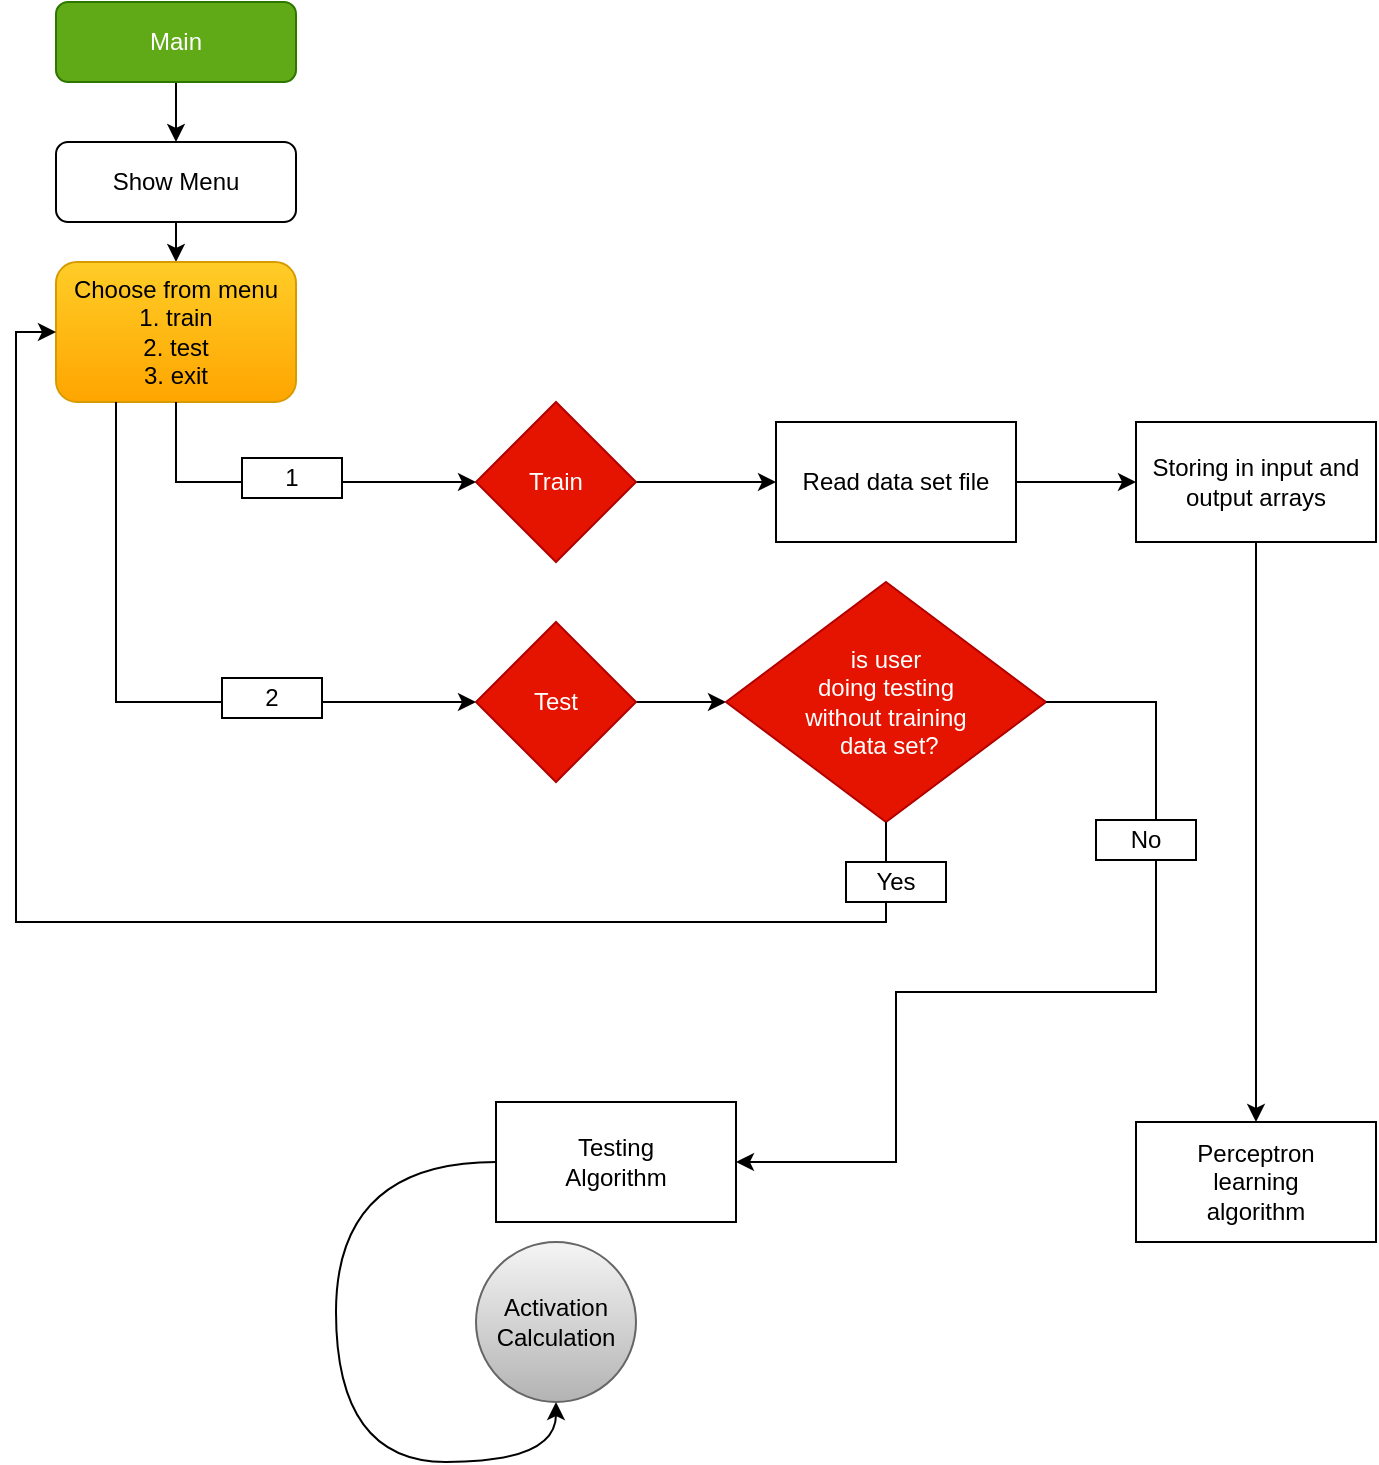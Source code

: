 <mxfile version="20.8.16" type="device"><diagram id="C5RBs43oDa-KdzZeNtuy" name="Page-1"><mxGraphModel dx="1035" dy="638" grid="1" gridSize="10" guides="1" tooltips="1" connect="1" arrows="1" fold="1" page="1" pageScale="1" pageWidth="827" pageHeight="1169" math="0" shadow="0"><root><mxCell id="WIyWlLk6GJQsqaUBKTNV-0"/><mxCell id="WIyWlLk6GJQsqaUBKTNV-1" parent="WIyWlLk6GJQsqaUBKTNV-0"/><mxCell id="dSkHBLvVYXUST-lLc4Vb-4" style="edgeStyle=orthogonalEdgeStyle;rounded=0;orthogonalLoop=1;jettySize=auto;html=1;exitX=0.5;exitY=1;exitDx=0;exitDy=0;entryX=0.5;entryY=0;entryDx=0;entryDy=0;" edge="1" parent="WIyWlLk6GJQsqaUBKTNV-1" source="WIyWlLk6GJQsqaUBKTNV-3" target="dSkHBLvVYXUST-lLc4Vb-0"><mxGeometry relative="1" as="geometry"/></mxCell><mxCell id="WIyWlLk6GJQsqaUBKTNV-3" value="Main" style="rounded=1;whiteSpace=wrap;html=1;fontSize=12;glass=0;strokeWidth=1;shadow=0;fillColor=#60a917;fontColor=#ffffff;strokeColor=#2D7600;" parent="WIyWlLk6GJQsqaUBKTNV-1" vertex="1"><mxGeometry x="160" y="10" width="120" height="40" as="geometry"/></mxCell><mxCell id="dSkHBLvVYXUST-lLc4Vb-5" style="edgeStyle=orthogonalEdgeStyle;rounded=0;orthogonalLoop=1;jettySize=auto;html=1;exitX=0.5;exitY=1;exitDx=0;exitDy=0;entryX=0.5;entryY=0;entryDx=0;entryDy=0;" edge="1" parent="WIyWlLk6GJQsqaUBKTNV-1" source="dSkHBLvVYXUST-lLc4Vb-0" target="dSkHBLvVYXUST-lLc4Vb-2"><mxGeometry relative="1" as="geometry"/></mxCell><mxCell id="dSkHBLvVYXUST-lLc4Vb-0" value="Show Menu" style="rounded=1;whiteSpace=wrap;html=1;fontSize=12;glass=0;strokeWidth=1;shadow=0;" vertex="1" parent="WIyWlLk6GJQsqaUBKTNV-1"><mxGeometry x="160" y="80" width="120" height="40" as="geometry"/></mxCell><mxCell id="dSkHBLvVYXUST-lLc4Vb-2" value="Choose from menu&lt;br&gt;1. train&lt;br&gt;2. test&lt;br&gt;3. exit" style="rounded=1;whiteSpace=wrap;html=1;fontSize=12;glass=0;strokeWidth=1;shadow=0;fillColor=#ffcd28;gradientColor=#ffa500;strokeColor=#d79b00;" vertex="1" parent="WIyWlLk6GJQsqaUBKTNV-1"><mxGeometry x="160" y="140" width="120" height="70" as="geometry"/></mxCell><mxCell id="dSkHBLvVYXUST-lLc4Vb-15" style="edgeStyle=orthogonalEdgeStyle;rounded=0;orthogonalLoop=1;jettySize=auto;html=1;entryX=0;entryY=0.5;entryDx=0;entryDy=0;" edge="1" parent="WIyWlLk6GJQsqaUBKTNV-1" source="dSkHBLvVYXUST-lLc4Vb-6" target="dSkHBLvVYXUST-lLc4Vb-14"><mxGeometry relative="1" as="geometry"/></mxCell><mxCell id="dSkHBLvVYXUST-lLc4Vb-6" value="Train" style="rhombus;whiteSpace=wrap;html=1;fillColor=#e51400;fontColor=#ffffff;strokeColor=#B20000;" vertex="1" parent="WIyWlLk6GJQsqaUBKTNV-1"><mxGeometry x="370" y="210" width="80" height="80" as="geometry"/></mxCell><mxCell id="dSkHBLvVYXUST-lLc4Vb-10" style="edgeStyle=orthogonalEdgeStyle;rounded=0;orthogonalLoop=1;jettySize=auto;html=1;entryX=0;entryY=0.5;entryDx=0;entryDy=0;" edge="1" parent="WIyWlLk6GJQsqaUBKTNV-1" source="dSkHBLvVYXUST-lLc4Vb-8" target="dSkHBLvVYXUST-lLc4Vb-9"><mxGeometry relative="1" as="geometry"/></mxCell><mxCell id="dSkHBLvVYXUST-lLc4Vb-8" value="Test" style="rhombus;whiteSpace=wrap;html=1;fillColor=#e51400;fontColor=#ffffff;strokeColor=#B20000;" vertex="1" parent="WIyWlLk6GJQsqaUBKTNV-1"><mxGeometry x="370" y="320" width="80" height="80" as="geometry"/></mxCell><mxCell id="dSkHBLvVYXUST-lLc4Vb-9" value="is user &lt;br&gt;doing testing &lt;br&gt;without training&lt;br&gt;&amp;nbsp;data set?" style="rhombus;whiteSpace=wrap;html=1;fillColor=#e51400;fontColor=#ffffff;strokeColor=#B20000;" vertex="1" parent="WIyWlLk6GJQsqaUBKTNV-1"><mxGeometry x="495" y="300" width="160" height="120" as="geometry"/></mxCell><mxCell id="dSkHBLvVYXUST-lLc4Vb-17" value="" style="edgeStyle=orthogonalEdgeStyle;rounded=0;orthogonalLoop=1;jettySize=auto;html=1;" edge="1" parent="WIyWlLk6GJQsqaUBKTNV-1" source="dSkHBLvVYXUST-lLc4Vb-14" target="dSkHBLvVYXUST-lLc4Vb-16"><mxGeometry relative="1" as="geometry"/></mxCell><mxCell id="dSkHBLvVYXUST-lLc4Vb-14" value="Read data set file" style="whiteSpace=wrap;html=1;" vertex="1" parent="WIyWlLk6GJQsqaUBKTNV-1"><mxGeometry x="520" y="220" width="120" height="60" as="geometry"/></mxCell><mxCell id="Cjv-8ZyZS1qwoR2aPS6K-2" style="edgeStyle=orthogonalEdgeStyle;rounded=0;orthogonalLoop=1;jettySize=auto;html=1;entryX=0.5;entryY=0;entryDx=0;entryDy=0;" edge="1" parent="WIyWlLk6GJQsqaUBKTNV-1" source="dSkHBLvVYXUST-lLc4Vb-16" target="Cjv-8ZyZS1qwoR2aPS6K-1"><mxGeometry relative="1" as="geometry"/></mxCell><mxCell id="dSkHBLvVYXUST-lLc4Vb-16" value="Storing in input and output arrays" style="whiteSpace=wrap;html=1;" vertex="1" parent="WIyWlLk6GJQsqaUBKTNV-1"><mxGeometry x="700" y="220" width="120" height="60" as="geometry"/></mxCell><mxCell id="Cjv-8ZyZS1qwoR2aPS6K-1" value="Perceptron &lt;br&gt;learning &lt;br&gt;algorithm" style="whiteSpace=wrap;html=1;" vertex="1" parent="WIyWlLk6GJQsqaUBKTNV-1"><mxGeometry x="700" y="570" width="120" height="60" as="geometry"/></mxCell><mxCell id="Cjv-8ZyZS1qwoR2aPS6K-4" value="Testing &lt;br&gt;Algorithm" style="whiteSpace=wrap;html=1;" vertex="1" parent="WIyWlLk6GJQsqaUBKTNV-1"><mxGeometry x="380" y="560" width="120" height="60" as="geometry"/></mxCell><mxCell id="Cjv-8ZyZS1qwoR2aPS6K-10" value="" style="curved=1;endArrow=classic;html=1;rounded=0;edgeStyle=orthogonalEdgeStyle;" edge="1" parent="WIyWlLk6GJQsqaUBKTNV-1"><mxGeometry width="50" height="50" relative="1" as="geometry"><mxPoint x="380" y="590" as="sourcePoint"/><mxPoint x="410" y="710" as="targetPoint"/><Array as="points"><mxPoint x="300" y="590"/><mxPoint x="300" y="740"/><mxPoint x="410" y="740"/></Array></mxGeometry></mxCell><mxCell id="Cjv-8ZyZS1qwoR2aPS6K-11" value="Activation&lt;br&gt;Calculation" style="ellipse;whiteSpace=wrap;html=1;aspect=fixed;fillColor=#f5f5f5;gradientColor=#b3b3b3;strokeColor=#666666;" vertex="1" parent="WIyWlLk6GJQsqaUBKTNV-1"><mxGeometry x="370" y="630" width="80" height="80" as="geometry"/></mxCell><mxCell id="Cjv-8ZyZS1qwoR2aPS6K-18" value="" style="group" vertex="1" connectable="0" parent="WIyWlLk6GJQsqaUBKTNV-1"><mxGeometry x="140" y="175" width="465" height="295" as="geometry"/></mxCell><mxCell id="dSkHBLvVYXUST-lLc4Vb-11" style="edgeStyle=orthogonalEdgeStyle;rounded=0;orthogonalLoop=1;jettySize=auto;html=1;entryX=0;entryY=0.5;entryDx=0;entryDy=0;exitX=0.5;exitY=1;exitDx=0;exitDy=0;" edge="1" parent="Cjv-8ZyZS1qwoR2aPS6K-18" source="dSkHBLvVYXUST-lLc4Vb-9" target="dSkHBLvVYXUST-lLc4Vb-2"><mxGeometry relative="1" as="geometry"><Array as="points"><mxPoint x="435" y="295"/><mxPoint y="295"/><mxPoint/></Array></mxGeometry></mxCell><mxCell id="dSkHBLvVYXUST-lLc4Vb-12" value="Yes" style="rounded=0;whiteSpace=wrap;html=1;" vertex="1" parent="Cjv-8ZyZS1qwoR2aPS6K-18"><mxGeometry x="415" y="265" width="50" height="20" as="geometry"/></mxCell><mxCell id="Cjv-8ZyZS1qwoR2aPS6K-19" value="" style="group" vertex="1" connectable="0" parent="WIyWlLk6GJQsqaUBKTNV-1"><mxGeometry x="580" y="360" width="150" height="230" as="geometry"/></mxCell><mxCell id="Cjv-8ZyZS1qwoR2aPS6K-3" style="edgeStyle=orthogonalEdgeStyle;rounded=0;orthogonalLoop=1;jettySize=auto;html=1;entryX=1;entryY=0.5;entryDx=0;entryDy=0;" edge="1" parent="Cjv-8ZyZS1qwoR2aPS6K-19" source="dSkHBLvVYXUST-lLc4Vb-9" target="Cjv-8ZyZS1qwoR2aPS6K-4"><mxGeometry relative="1" as="geometry"><mxPoint x="-80" y="230" as="targetPoint"/><Array as="points"><mxPoint x="130"/><mxPoint x="130" y="145"/><mxPoint y="145"/><mxPoint y="230"/></Array></mxGeometry></mxCell><mxCell id="Cjv-8ZyZS1qwoR2aPS6K-14" value="No" style="rounded=0;whiteSpace=wrap;html=1;" vertex="1" parent="Cjv-8ZyZS1qwoR2aPS6K-19"><mxGeometry x="100" y="59" width="50" height="20" as="geometry"/></mxCell><mxCell id="Cjv-8ZyZS1qwoR2aPS6K-20" value="" style="group;fillColor=#ffcd28;gradientColor=#ffa500;strokeColor=#d79b00;" vertex="1" connectable="0" parent="WIyWlLk6GJQsqaUBKTNV-1"><mxGeometry x="253" y="238" width="50" height="20" as="geometry"/></mxCell><object label="" id="dSkHBLvVYXUST-lLc4Vb-7"><mxCell style="edgeStyle=orthogonalEdgeStyle;rounded=0;orthogonalLoop=1;jettySize=auto;html=1;exitX=0.5;exitY=1;exitDx=0;exitDy=0;entryX=0;entryY=0.5;entryDx=0;entryDy=0;" edge="1" parent="Cjv-8ZyZS1qwoR2aPS6K-20" source="dSkHBLvVYXUST-lLc4Vb-2" target="dSkHBLvVYXUST-lLc4Vb-6"><mxGeometry relative="1" as="geometry"/></mxCell></object><mxCell id="Cjv-8ZyZS1qwoR2aPS6K-16" value="1" style="rounded=0;whiteSpace=wrap;html=1;" vertex="1" parent="Cjv-8ZyZS1qwoR2aPS6K-20"><mxGeometry width="50" height="20" as="geometry"/></mxCell><mxCell id="Cjv-8ZyZS1qwoR2aPS6K-21" value="" style="group;fillColor=#ffcd28;gradientColor=#ffa500;strokeColor=#d79b00;" vertex="1" connectable="0" parent="WIyWlLk6GJQsqaUBKTNV-1"><mxGeometry x="243" y="348" width="50" height="20" as="geometry"/></mxCell><mxCell id="Cjv-8ZyZS1qwoR2aPS6K-13" style="edgeStyle=orthogonalEdgeStyle;rounded=0;orthogonalLoop=1;jettySize=auto;html=1;exitX=0.25;exitY=1;exitDx=0;exitDy=0;entryX=0;entryY=0.5;entryDx=0;entryDy=0;" edge="1" parent="Cjv-8ZyZS1qwoR2aPS6K-21" source="dSkHBLvVYXUST-lLc4Vb-2" target="dSkHBLvVYXUST-lLc4Vb-8"><mxGeometry relative="1" as="geometry"/></mxCell><mxCell id="Cjv-8ZyZS1qwoR2aPS6K-15" value="2" style="rounded=0;whiteSpace=wrap;html=1;" vertex="1" parent="Cjv-8ZyZS1qwoR2aPS6K-21"><mxGeometry width="50" height="20" as="geometry"/></mxCell></root></mxGraphModel></diagram></mxfile>